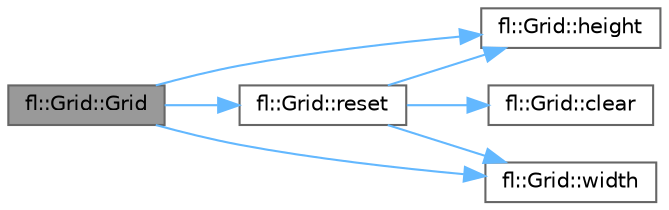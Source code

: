 digraph "fl::Grid::Grid"
{
 // INTERACTIVE_SVG=YES
 // LATEX_PDF_SIZE
  bgcolor="transparent";
  edge [fontname=Helvetica,fontsize=10,labelfontname=Helvetica,labelfontsize=10];
  node [fontname=Helvetica,fontsize=10,shape=box,height=0.2,width=0.4];
  rankdir="LR";
  Node1 [id="Node000001",label="fl::Grid::Grid",height=0.2,width=0.4,color="gray40", fillcolor="grey60", style="filled", fontcolor="black",tooltip=" "];
  Node1 -> Node2 [id="edge1_Node000001_Node000002",color="steelblue1",style="solid",tooltip=" "];
  Node2 [id="Node000002",label="fl::Grid::height",height=0.2,width=0.4,color="grey40", fillcolor="white", style="filled",URL="$d1/db9/classfl_1_1_grid_a31d768a1560831d154143f971dc13cdd.html#a31d768a1560831d154143f971dc13cdd",tooltip=" "];
  Node1 -> Node3 [id="edge2_Node000001_Node000003",color="steelblue1",style="solid",tooltip=" "];
  Node3 [id="Node000003",label="fl::Grid::reset",height=0.2,width=0.4,color="grey40", fillcolor="white", style="filled",URL="$d1/db9/classfl_1_1_grid_af44259576a24f41de619db49086db7e7.html#af44259576a24f41de619db49086db7e7",tooltip=" "];
  Node3 -> Node4 [id="edge3_Node000003_Node000004",color="steelblue1",style="solid",tooltip=" "];
  Node4 [id="Node000004",label="fl::Grid::clear",height=0.2,width=0.4,color="grey40", fillcolor="white", style="filled",URL="$d1/db9/classfl_1_1_grid_a2273e40831340a30fd059af9d07b480a.html#a2273e40831340a30fd059af9d07b480a",tooltip=" "];
  Node3 -> Node2 [id="edge4_Node000003_Node000002",color="steelblue1",style="solid",tooltip=" "];
  Node3 -> Node5 [id="edge5_Node000003_Node000005",color="steelblue1",style="solid",tooltip=" "];
  Node5 [id="Node000005",label="fl::Grid::width",height=0.2,width=0.4,color="grey40", fillcolor="white", style="filled",URL="$d1/db9/classfl_1_1_grid_aa8c5ae37ee601dea6d31adddf55847de.html#aa8c5ae37ee601dea6d31adddf55847de",tooltip=" "];
  Node1 -> Node5 [id="edge6_Node000001_Node000005",color="steelblue1",style="solid",tooltip=" "];
}
